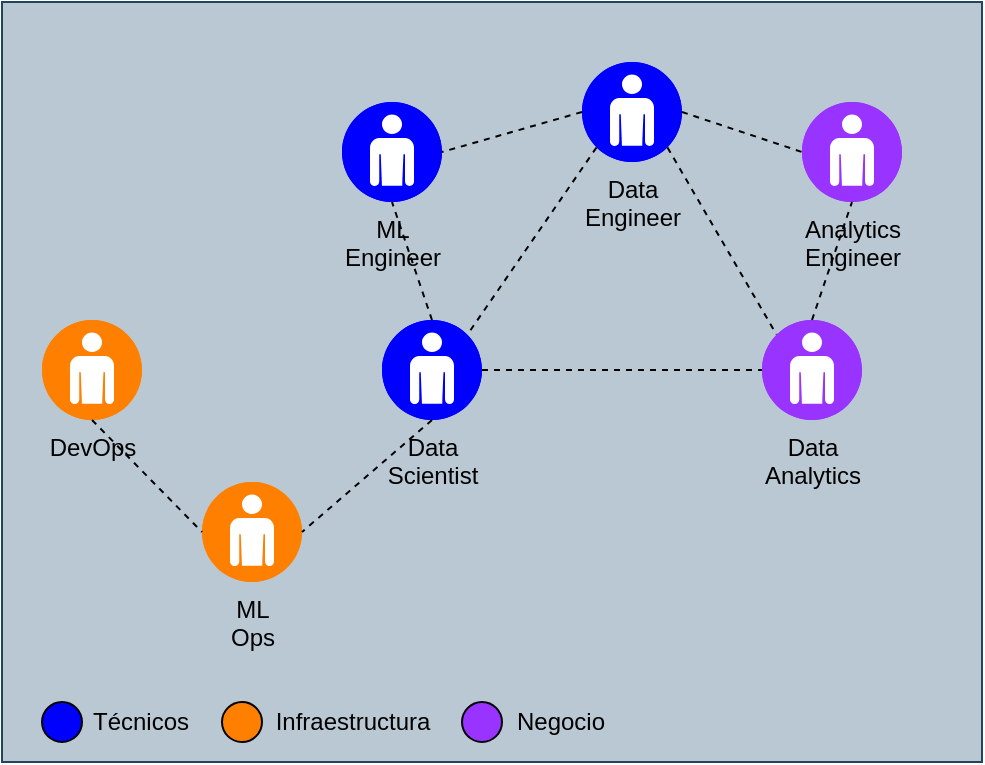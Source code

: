 <mxfile version="27.0.9">
  <diagram name="Page-1" id="t7KQoYwe9hfdWxtNn_Mi">
    <mxGraphModel dx="743" dy="739" grid="1" gridSize="10" guides="1" tooltips="1" connect="1" arrows="1" fold="1" page="1" pageScale="1" pageWidth="1169" pageHeight="827" math="0" shadow="0">
      <root>
        <mxCell id="0" />
        <mxCell id="1" parent="0" />
        <mxCell id="_6eoPlfErRumKplYd302-6" value="" style="whiteSpace=wrap;html=1;fillColor=#bac8d3;strokeColor=#23445d;" vertex="1" parent="1">
          <mxGeometry x="230" y="280" width="490" height="380" as="geometry" />
        </mxCell>
        <mxCell id="_6eoPlfErRumKplYd302-2" value="Data&lt;div&gt;Scientist&lt;/div&gt;" style="fillColor=#0000FF;verticalLabelPosition=bottom;sketch=0;html=1;strokeColor=#ffffff;verticalAlign=top;align=center;points=[[0.145,0.145,0],[0.5,0,0],[0.855,0.145,0],[1,0.5,0],[0.855,0.855,0],[0.5,1,0],[0.145,0.855,0],[0,0.5,0]];pointerEvents=1;shape=mxgraph.cisco_safe.compositeIcon;bgIcon=ellipse;resIcon=mxgraph.cisco_safe.capability.user;aspect=fixed;" vertex="1" parent="1">
          <mxGeometry x="420" y="439" width="50" height="50" as="geometry" />
        </mxCell>
        <mxCell id="_6eoPlfErRumKplYd302-3" value="Data&lt;div&gt;Analytics&lt;/div&gt;" style="fillColor=#9933FF;verticalLabelPosition=bottom;sketch=0;html=1;strokeColor=#ffffff;verticalAlign=top;align=center;points=[[0.145,0.145,0],[0.5,0,0],[0.855,0.145,0],[1,0.5,0],[0.855,0.855,0],[0.5,1,0],[0.145,0.855,0],[0,0.5,0]];pointerEvents=1;shape=mxgraph.cisco_safe.compositeIcon;bgIcon=ellipse;resIcon=mxgraph.cisco_safe.capability.user;aspect=fixed;" vertex="1" parent="1">
          <mxGeometry x="610" y="439" width="50" height="50" as="geometry" />
        </mxCell>
        <mxCell id="_6eoPlfErRumKplYd302-4" value="Analytics&lt;div&gt;Engineer&lt;/div&gt;" style="fillColor=#9933FF;verticalLabelPosition=bottom;sketch=0;html=1;strokeColor=#ffffff;verticalAlign=top;align=center;points=[[0.145,0.145,0],[0.5,0,0],[0.855,0.145,0],[1,0.5,0],[0.855,0.855,0],[0.5,1,0],[0.145,0.855,0],[0,0.5,0]];pointerEvents=1;shape=mxgraph.cisco_safe.compositeIcon;bgIcon=ellipse;resIcon=mxgraph.cisco_safe.capability.user;aspect=fixed;" vertex="1" parent="1">
          <mxGeometry x="630" y="330" width="50" height="50" as="geometry" />
        </mxCell>
        <mxCell id="_6eoPlfErRumKplYd302-5" value="ML&lt;div&gt;Engineer&lt;/div&gt;" style="fillColor=#0000FF;verticalLabelPosition=bottom;sketch=0;html=1;strokeColor=#ffffff;verticalAlign=top;align=center;points=[[0.145,0.145,0],[0.5,0,0],[0.855,0.145,0],[1,0.5,0],[0.855,0.855,0],[0.5,1,0],[0.145,0.855,0],[0,0.5,0]];pointerEvents=1;shape=mxgraph.cisco_safe.compositeIcon;bgIcon=ellipse;resIcon=mxgraph.cisco_safe.capability.user;aspect=fixed;" vertex="1" parent="1">
          <mxGeometry x="400" y="330" width="50" height="50" as="geometry" />
        </mxCell>
        <mxCell id="_6eoPlfErRumKplYd302-7" value="Data&lt;div&gt;Engineer&lt;/div&gt;" style="fillColor=#0000FF;verticalLabelPosition=bottom;sketch=0;html=1;strokeColor=#ffffff;verticalAlign=top;align=center;points=[[0.145,0.145,0],[0.5,0,0],[0.855,0.145,0],[1,0.5,0],[0.855,0.855,0],[0.5,1,0],[0.145,0.855,0],[0,0.5,0]];pointerEvents=1;shape=mxgraph.cisco_safe.compositeIcon;bgIcon=ellipse;resIcon=mxgraph.cisco_safe.capability.user;aspect=fixed;" vertex="1" parent="1">
          <mxGeometry x="520" y="310" width="50" height="50" as="geometry" />
        </mxCell>
        <mxCell id="_6eoPlfErRumKplYd302-8" value="ML&lt;div&gt;Ops&lt;/div&gt;" style="fillColor=#FF8000;verticalLabelPosition=bottom;sketch=0;html=1;strokeColor=#ffffff;verticalAlign=top;align=center;points=[[0.145,0.145,0],[0.5,0,0],[0.855,0.145,0],[1,0.5,0],[0.855,0.855,0],[0.5,1,0],[0.145,0.855,0],[0,0.5,0]];pointerEvents=1;shape=mxgraph.cisco_safe.compositeIcon;bgIcon=ellipse;resIcon=mxgraph.cisco_safe.capability.user;aspect=fixed;" vertex="1" parent="1">
          <mxGeometry x="330" y="520" width="50" height="50" as="geometry" />
        </mxCell>
        <mxCell id="_6eoPlfErRumKplYd302-9" style="rounded=0;orthogonalLoop=1;jettySize=auto;html=1;entryX=0.145;entryY=0.145;entryDx=0;entryDy=0;entryPerimeter=0;endArrow=none;startFill=0;exitX=0.855;exitY=0.855;exitDx=0;exitDy=0;exitPerimeter=0;dashed=1;" edge="1" parent="1" source="_6eoPlfErRumKplYd302-7" target="_6eoPlfErRumKplYd302-3">
          <mxGeometry relative="1" as="geometry" />
        </mxCell>
        <mxCell id="_6eoPlfErRumKplYd302-10" style="rounded=0;orthogonalLoop=1;jettySize=auto;html=1;exitX=0.145;exitY=0.855;exitDx=0;exitDy=0;exitPerimeter=0;entryX=0.855;entryY=0.145;entryDx=0;entryDy=0;entryPerimeter=0;endArrow=none;startFill=0;dashed=1;" edge="1" parent="1" source="_6eoPlfErRumKplYd302-7" target="_6eoPlfErRumKplYd302-2">
          <mxGeometry relative="1" as="geometry" />
        </mxCell>
        <mxCell id="_6eoPlfErRumKplYd302-12" style="rounded=0;orthogonalLoop=1;jettySize=auto;html=1;exitX=1;exitY=0.5;exitDx=0;exitDy=0;exitPerimeter=0;entryX=0;entryY=0.5;entryDx=0;entryDy=0;entryPerimeter=0;endArrow=none;startFill=0;dashed=1;endFill=1;" edge="1" parent="1" source="_6eoPlfErRumKplYd302-7" target="_6eoPlfErRumKplYd302-4">
          <mxGeometry relative="1" as="geometry" />
        </mxCell>
        <mxCell id="_6eoPlfErRumKplYd302-13" style="rounded=0;orthogonalLoop=1;jettySize=auto;html=1;exitX=0.5;exitY=0;exitDx=0;exitDy=0;exitPerimeter=0;entryX=0.5;entryY=1;entryDx=0;entryDy=0;entryPerimeter=0;endArrow=none;startFill=0;dashed=1;" edge="1" parent="1" source="_6eoPlfErRumKplYd302-3" target="_6eoPlfErRumKplYd302-4">
          <mxGeometry relative="1" as="geometry" />
        </mxCell>
        <mxCell id="_6eoPlfErRumKplYd302-14" style="rounded=0;orthogonalLoop=1;jettySize=auto;html=1;exitX=0;exitY=0.5;exitDx=0;exitDy=0;exitPerimeter=0;entryX=1;entryY=0.5;entryDx=0;entryDy=0;entryPerimeter=0;dashed=1;endArrow=none;startFill=0;endFill=1;" edge="1" parent="1" source="_6eoPlfErRumKplYd302-7" target="_6eoPlfErRumKplYd302-5">
          <mxGeometry relative="1" as="geometry" />
        </mxCell>
        <mxCell id="_6eoPlfErRumKplYd302-16" style="rounded=0;orthogonalLoop=1;jettySize=auto;html=1;exitX=0.5;exitY=0;exitDx=0;exitDy=0;exitPerimeter=0;entryX=0.5;entryY=1;entryDx=0;entryDy=0;entryPerimeter=0;dashed=1;endArrow=none;startFill=0;endFill=1;startArrow=none;" edge="1" parent="1" source="_6eoPlfErRumKplYd302-2" target="_6eoPlfErRumKplYd302-5">
          <mxGeometry relative="1" as="geometry" />
        </mxCell>
        <mxCell id="_6eoPlfErRumKplYd302-17" value="DevOps" style="fillColor=#FF8000;verticalLabelPosition=bottom;sketch=0;html=1;strokeColor=#ffffff;verticalAlign=top;align=center;points=[[0.145,0.145,0],[0.5,0,0],[0.855,0.145,0],[1,0.5,0],[0.855,0.855,0],[0.5,1,0],[0.145,0.855,0],[0,0.5,0]];pointerEvents=1;shape=mxgraph.cisco_safe.compositeIcon;bgIcon=ellipse;resIcon=mxgraph.cisco_safe.capability.user;aspect=fixed;" vertex="1" parent="1">
          <mxGeometry x="250" y="439" width="50" height="50" as="geometry" />
        </mxCell>
        <mxCell id="_6eoPlfErRumKplYd302-19" style="edgeStyle=orthogonalEdgeStyle;rounded=0;orthogonalLoop=1;jettySize=auto;html=1;exitX=1;exitY=0.5;exitDx=0;exitDy=0;exitPerimeter=0;entryX=0;entryY=0.5;entryDx=0;entryDy=0;entryPerimeter=0;endArrow=none;startFill=0;dashed=1;" edge="1" parent="1" source="_6eoPlfErRumKplYd302-2" target="_6eoPlfErRumKplYd302-3">
          <mxGeometry relative="1" as="geometry" />
        </mxCell>
        <mxCell id="_6eoPlfErRumKplYd302-20" style="rounded=0;orthogonalLoop=1;jettySize=auto;html=1;exitX=0.5;exitY=1;exitDx=0;exitDy=0;exitPerimeter=0;entryX=0;entryY=0.5;entryDx=0;entryDy=0;entryPerimeter=0;endArrow=none;startFill=0;dashed=1;" edge="1" parent="1" source="_6eoPlfErRumKplYd302-17" target="_6eoPlfErRumKplYd302-8">
          <mxGeometry relative="1" as="geometry" />
        </mxCell>
        <mxCell id="_6eoPlfErRumKplYd302-21" style="rounded=0;orthogonalLoop=1;jettySize=auto;html=1;exitX=0.5;exitY=1;exitDx=0;exitDy=0;exitPerimeter=0;entryX=1;entryY=0.5;entryDx=0;entryDy=0;entryPerimeter=0;endArrow=none;startFill=0;dashed=1;" edge="1" parent="1" source="_6eoPlfErRumKplYd302-2" target="_6eoPlfErRumKplYd302-8">
          <mxGeometry relative="1" as="geometry" />
        </mxCell>
        <mxCell id="_6eoPlfErRumKplYd302-23" value="" style="ellipse;whiteSpace=wrap;html=1;fillColor=#0000FF;" vertex="1" parent="1">
          <mxGeometry x="250" y="630" width="20" height="20" as="geometry" />
        </mxCell>
        <mxCell id="_6eoPlfErRumKplYd302-24" value="Técnicos" style="text;html=1;align=center;verticalAlign=middle;resizable=0;points=[];autosize=1;strokeColor=none;fillColor=none;" vertex="1" parent="1">
          <mxGeometry x="264" y="625" width="70" height="30" as="geometry" />
        </mxCell>
        <mxCell id="_6eoPlfErRumKplYd302-25" value="" style="ellipse;whiteSpace=wrap;html=1;fillColor=#FF8000;" vertex="1" parent="1">
          <mxGeometry x="340" y="630" width="20" height="20" as="geometry" />
        </mxCell>
        <mxCell id="_6eoPlfErRumKplYd302-26" value="Infraestructura" style="text;html=1;align=center;verticalAlign=middle;resizable=0;points=[];autosize=1;strokeColor=none;fillColor=none;" vertex="1" parent="1">
          <mxGeometry x="355" y="625" width="100" height="30" as="geometry" />
        </mxCell>
        <mxCell id="_6eoPlfErRumKplYd302-29" value="" style="ellipse;whiteSpace=wrap;html=1;fillColor=#9933FF;" vertex="1" parent="1">
          <mxGeometry x="460" y="630" width="20" height="20" as="geometry" />
        </mxCell>
        <mxCell id="_6eoPlfErRumKplYd302-30" value="Negocio" style="text;html=1;align=center;verticalAlign=middle;resizable=0;points=[];autosize=1;strokeColor=none;fillColor=none;" vertex="1" parent="1">
          <mxGeometry x="474" y="625" width="70" height="30" as="geometry" />
        </mxCell>
      </root>
    </mxGraphModel>
  </diagram>
</mxfile>
